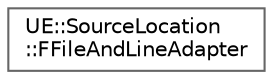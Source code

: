 digraph "Graphical Class Hierarchy"
{
 // INTERACTIVE_SVG=YES
 // LATEX_PDF_SIZE
  bgcolor="transparent";
  edge [fontname=Helvetica,fontsize=10,labelfontname=Helvetica,labelfontsize=10];
  node [fontname=Helvetica,fontsize=10,shape=box,height=0.2,width=0.4];
  rankdir="LR";
  Node0 [id="Node000000",label="UE::SourceLocation\l::FFileAndLineAdapter",height=0.2,width=0.4,color="grey40", fillcolor="white", style="filled",URL="$d2/da2/structUE_1_1SourceLocation_1_1FFileAndLineAdapter.html",tooltip="Adapter for formatting a source location as file and line only."];
}

